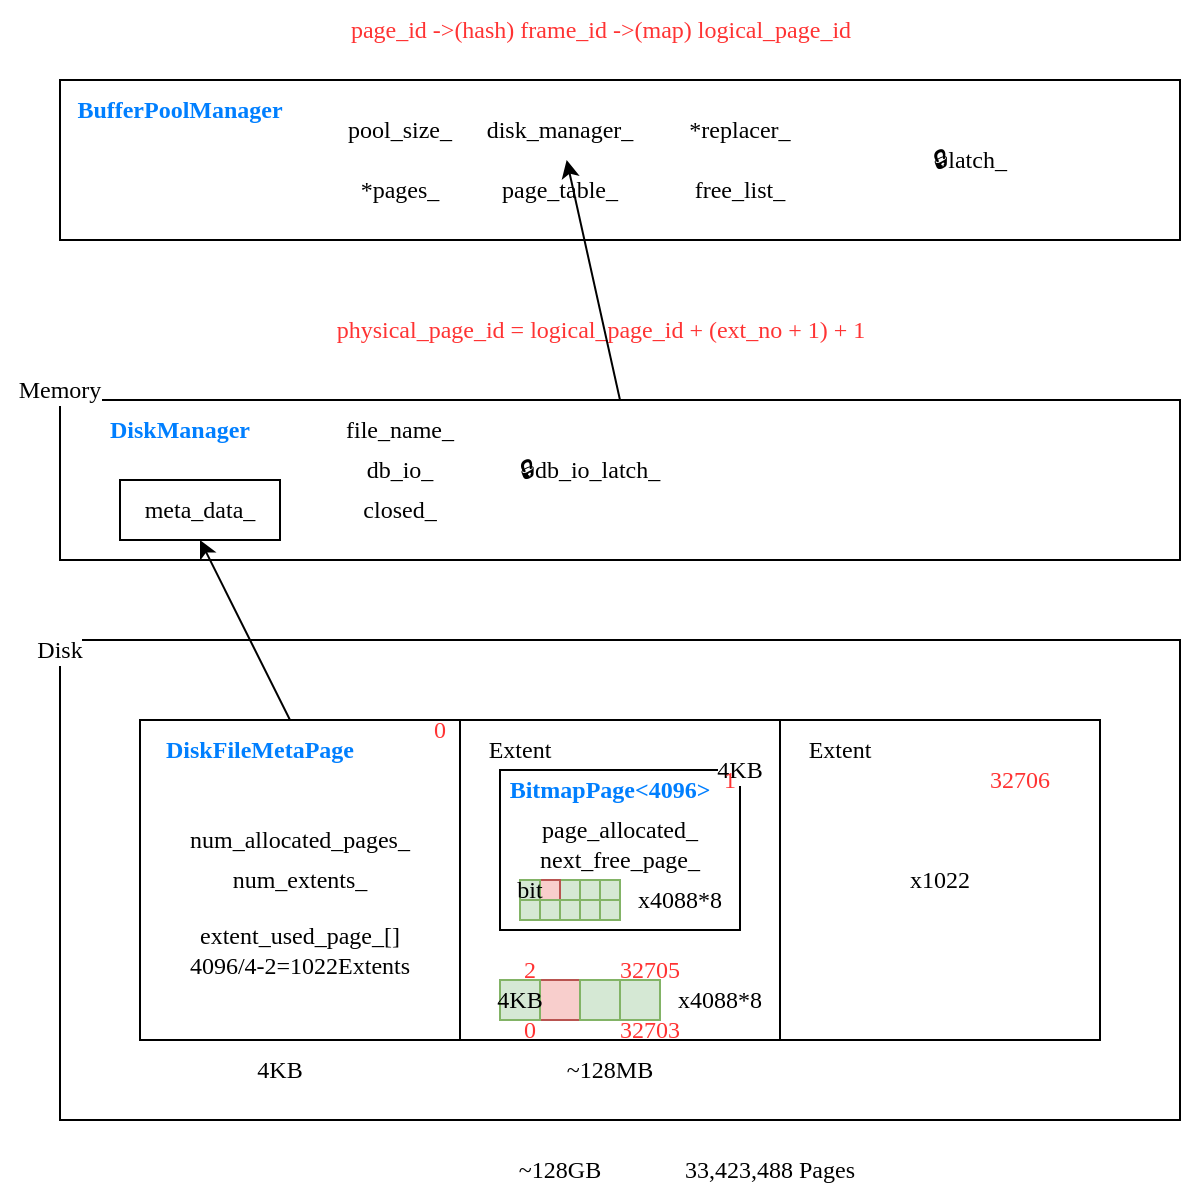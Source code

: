 <mxfile version="24.1.0" type="device">
  <diagram name="Page-1" id="0_W48GVzdCx1-el_yckO">
    <mxGraphModel dx="1177" dy="1776" grid="1" gridSize="10" guides="1" tooltips="1" connect="1" arrows="1" fold="1" page="1" pageScale="1" pageWidth="850" pageHeight="1100" math="0" shadow="0">
      <root>
        <mxCell id="0" />
        <mxCell id="1" parent="0" />
        <mxCell id="WGHWqVyYg-gQo-DfAQsf-60" value="" style="rounded=0;whiteSpace=wrap;html=1;fontFamily=LXGW WenKai;" parent="1" vertex="1">
          <mxGeometry x="160" y="200" width="560" height="240" as="geometry" />
        </mxCell>
        <mxCell id="WGHWqVyYg-gQo-DfAQsf-1" value="" style="rounded=0;whiteSpace=wrap;html=1;fontFamily=LXGW WenKai;" parent="1" vertex="1">
          <mxGeometry x="200" y="240" width="160" height="160" as="geometry" />
        </mxCell>
        <mxCell id="WGHWqVyYg-gQo-DfAQsf-2" value="DiskFileMetaPage" style="text;html=1;align=center;verticalAlign=middle;whiteSpace=wrap;rounded=0;fontColor=#007FFF;fontStyle=1;fontFamily=LXGW WenKai;" parent="1" vertex="1">
          <mxGeometry x="230" y="240" width="60" height="30" as="geometry" />
        </mxCell>
        <mxCell id="WGHWqVyYg-gQo-DfAQsf-4" value="num_allocated_pages_" style="text;html=1;align=center;verticalAlign=middle;whiteSpace=wrap;rounded=0;fontFamily=LXGW WenKai;" parent="1" vertex="1">
          <mxGeometry x="250" y="285" width="60" height="30" as="geometry" />
        </mxCell>
        <mxCell id="WGHWqVyYg-gQo-DfAQsf-5" value="num_extents_" style="text;html=1;align=center;verticalAlign=middle;whiteSpace=wrap;rounded=0;fontFamily=LXGW WenKai;" parent="1" vertex="1">
          <mxGeometry x="250" y="305" width="60" height="30" as="geometry" />
        </mxCell>
        <mxCell id="WGHWqVyYg-gQo-DfAQsf-6" value="extent_used_page_[]&lt;div&gt;4096/4-2=1022Extents&lt;/div&gt;" style="text;html=1;align=center;verticalAlign=middle;whiteSpace=wrap;rounded=0;fontFamily=LXGW WenKai;" parent="1" vertex="1">
          <mxGeometry x="205" y="340" width="150" height="30" as="geometry" />
        </mxCell>
        <mxCell id="WGHWqVyYg-gQo-DfAQsf-7" value="" style="rounded=0;whiteSpace=wrap;html=1;fontFamily=LXGW WenKai;" parent="1" vertex="1">
          <mxGeometry x="360" y="240" width="160" height="160" as="geometry" />
        </mxCell>
        <mxCell id="WGHWqVyYg-gQo-DfAQsf-8" value="" style="rounded=0;whiteSpace=wrap;html=1;fontFamily=LXGW WenKai;" parent="1" vertex="1">
          <mxGeometry x="380" y="265" width="120" height="80" as="geometry" />
        </mxCell>
        <mxCell id="WGHWqVyYg-gQo-DfAQsf-9" value="Extent" style="text;html=1;align=center;verticalAlign=middle;whiteSpace=wrap;rounded=0;fontFamily=LXGW WenKai;" parent="1" vertex="1">
          <mxGeometry x="360" y="240" width="60" height="30" as="geometry" />
        </mxCell>
        <mxCell id="WGHWqVyYg-gQo-DfAQsf-11" value="" style="rounded=0;whiteSpace=wrap;html=1;fillColor=#f8cecc;strokeColor=#b85450;fontFamily=LXGW WenKai;" parent="1" vertex="1">
          <mxGeometry x="400" y="370" width="20" height="20" as="geometry" />
        </mxCell>
        <mxCell id="WGHWqVyYg-gQo-DfAQsf-13" value="BitmapPage&amp;lt;4096&amp;gt;" style="text;html=1;align=center;verticalAlign=middle;whiteSpace=wrap;rounded=0;fontColor=#007FFF;fontStyle=1;fontFamily=LXGW WenKai;" parent="1" vertex="1">
          <mxGeometry x="405" y="260" width="60" height="30" as="geometry" />
        </mxCell>
        <mxCell id="WGHWqVyYg-gQo-DfAQsf-14" value="" style="rounded=0;whiteSpace=wrap;html=1;fillColor=#d5e8d4;strokeColor=#82b366;fontFamily=LXGW WenKai;" parent="1" vertex="1">
          <mxGeometry x="410" y="320" width="10" height="10" as="geometry" />
        </mxCell>
        <mxCell id="WGHWqVyYg-gQo-DfAQsf-15" value="" style="rounded=0;whiteSpace=wrap;html=1;fillColor=#d5e8d4;strokeColor=#82b366;fontFamily=LXGW WenKai;" parent="1" vertex="1">
          <mxGeometry x="420" y="320" width="10" height="10" as="geometry" />
        </mxCell>
        <mxCell id="WGHWqVyYg-gQo-DfAQsf-16" value="" style="rounded=0;whiteSpace=wrap;html=1;fillColor=#d5e8d4;strokeColor=#82b366;fontFamily=LXGW WenKai;" parent="1" vertex="1">
          <mxGeometry x="430" y="320" width="10" height="10" as="geometry" />
        </mxCell>
        <mxCell id="WGHWqVyYg-gQo-DfAQsf-18" value="" style="rounded=0;whiteSpace=wrap;html=1;fillColor=#d5e8d4;strokeColor=#82b366;fontFamily=LXGW WenKai;" parent="1" vertex="1">
          <mxGeometry x="410" y="330" width="10" height="10" as="geometry" />
        </mxCell>
        <mxCell id="WGHWqVyYg-gQo-DfAQsf-19" value="" style="rounded=0;whiteSpace=wrap;html=1;fillColor=#d5e8d4;strokeColor=#82b366;fontFamily=LXGW WenKai;" parent="1" vertex="1">
          <mxGeometry x="420" y="330" width="10" height="10" as="geometry" />
        </mxCell>
        <mxCell id="WGHWqVyYg-gQo-DfAQsf-20" value="" style="rounded=0;whiteSpace=wrap;html=1;fillColor=#d5e8d4;strokeColor=#82b366;fontFamily=LXGW WenKai;" parent="1" vertex="1">
          <mxGeometry x="430" y="330" width="10" height="10" as="geometry" />
        </mxCell>
        <mxCell id="WGHWqVyYg-gQo-DfAQsf-42" value="" style="rounded=0;whiteSpace=wrap;html=1;fillColor=#f8cecc;strokeColor=#b85450;fontFamily=LXGW WenKai;" parent="1" vertex="1">
          <mxGeometry x="400" y="320" width="10" height="10" as="geometry" />
        </mxCell>
        <mxCell id="WGHWqVyYg-gQo-DfAQsf-43" value="" style="rounded=0;whiteSpace=wrap;html=1;fillColor=#d5e8d4;strokeColor=#82b366;fontFamily=LXGW WenKai;" parent="1" vertex="1">
          <mxGeometry x="400" y="330" width="10" height="10" as="geometry" />
        </mxCell>
        <mxCell id="WGHWqVyYg-gQo-DfAQsf-46" value="bit" style="rounded=0;whiteSpace=wrap;html=1;fillColor=#d5e8d4;strokeColor=#82b366;fontFamily=LXGW WenKai;" parent="1" vertex="1">
          <mxGeometry x="390" y="320" width="10" height="10" as="geometry" />
        </mxCell>
        <mxCell id="WGHWqVyYg-gQo-DfAQsf-47" value="" style="rounded=0;whiteSpace=wrap;html=1;fillColor=#d5e8d4;strokeColor=#82b366;fontFamily=LXGW WenKai;" parent="1" vertex="1">
          <mxGeometry x="390" y="330" width="10" height="10" as="geometry" />
        </mxCell>
        <mxCell id="WGHWqVyYg-gQo-DfAQsf-50" value="" style="rounded=0;whiteSpace=wrap;html=1;fillColor=#d5e8d4;strokeColor=#82b366;fontFamily=LXGW WenKai;" parent="1" vertex="1">
          <mxGeometry x="420" y="370" width="20" height="20" as="geometry" />
        </mxCell>
        <mxCell id="WGHWqVyYg-gQo-DfAQsf-51" value="x4088*8" style="text;html=1;align=center;verticalAlign=middle;whiteSpace=wrap;rounded=0;fontFamily=LXGW WenKai;" parent="1" vertex="1">
          <mxGeometry x="440" y="315" width="60" height="30" as="geometry" />
        </mxCell>
        <mxCell id="WGHWqVyYg-gQo-DfAQsf-52" value="" style="rounded=0;whiteSpace=wrap;html=1;fillColor=#d5e8d4;strokeColor=#82b366;fontFamily=LXGW WenKai;" parent="1" vertex="1">
          <mxGeometry x="440" y="370" width="20" height="20" as="geometry" />
        </mxCell>
        <mxCell id="WGHWqVyYg-gQo-DfAQsf-53" value="x4088*8" style="text;html=1;align=center;verticalAlign=middle;whiteSpace=wrap;rounded=0;fontFamily=LXGW WenKai;" parent="1" vertex="1">
          <mxGeometry x="460" y="365" width="60" height="30" as="geometry" />
        </mxCell>
        <mxCell id="WGHWqVyYg-gQo-DfAQsf-54" value="page_allocated_" style="text;html=1;align=center;verticalAlign=middle;whiteSpace=wrap;rounded=0;fontFamily=LXGW WenKai;" parent="1" vertex="1">
          <mxGeometry x="410" y="280" width="60" height="30" as="geometry" />
        </mxCell>
        <mxCell id="WGHWqVyYg-gQo-DfAQsf-55" value="next_free_page_" style="text;html=1;align=center;verticalAlign=middle;whiteSpace=wrap;rounded=0;fontFamily=LXGW WenKai;" parent="1" vertex="1">
          <mxGeometry x="410" y="295" width="60" height="30" as="geometry" />
        </mxCell>
        <mxCell id="WGHWqVyYg-gQo-DfAQsf-10" value="4KB" style="rounded=0;whiteSpace=wrap;html=1;fillColor=#d5e8d4;strokeColor=#82b366;fontFamily=LXGW WenKai;" parent="1" vertex="1">
          <mxGeometry x="380" y="370" width="20" height="20" as="geometry" />
        </mxCell>
        <mxCell id="WGHWqVyYg-gQo-DfAQsf-56" value="4KB" style="text;html=1;align=center;verticalAlign=middle;whiteSpace=wrap;rounded=0;fontFamily=LXGW WenKai;" parent="1" vertex="1">
          <mxGeometry x="240" y="400" width="60" height="30" as="geometry" />
        </mxCell>
        <mxCell id="WGHWqVyYg-gQo-DfAQsf-57" value="4KB" style="text;html=1;align=center;verticalAlign=middle;whiteSpace=wrap;rounded=0;labelBackgroundColor=default;fontFamily=LXGW WenKai;" parent="1" vertex="1">
          <mxGeometry x="470" y="250" width="60" height="30" as="geometry" />
        </mxCell>
        <mxCell id="WGHWqVyYg-gQo-DfAQsf-58" value="~128MB" style="text;html=1;align=center;verticalAlign=middle;whiteSpace=wrap;rounded=0;labelBackgroundColor=none;fontFamily=LXGW WenKai;" parent="1" vertex="1">
          <mxGeometry x="405" y="400" width="60" height="30" as="geometry" />
        </mxCell>
        <mxCell id="WGHWqVyYg-gQo-DfAQsf-59" value="~128GB" style="text;html=1;align=center;verticalAlign=middle;whiteSpace=wrap;rounded=0;labelBackgroundColor=none;fontFamily=LXGW WenKai;" parent="1" vertex="1">
          <mxGeometry x="380" y="450" width="60" height="30" as="geometry" />
        </mxCell>
        <mxCell id="WGHWqVyYg-gQo-DfAQsf-62" value="" style="rounded=0;whiteSpace=wrap;html=1;fontFamily=LXGW WenKai;" parent="1" vertex="1">
          <mxGeometry x="520" y="240" width="160" height="160" as="geometry" />
        </mxCell>
        <mxCell id="WGHWqVyYg-gQo-DfAQsf-61" value="x1022" style="text;html=1;align=center;verticalAlign=middle;whiteSpace=wrap;rounded=0;fontFamily=LXGW WenKai;" parent="1" vertex="1">
          <mxGeometry x="570" y="305" width="60" height="30" as="geometry" />
        </mxCell>
        <mxCell id="WGHWqVyYg-gQo-DfAQsf-65" value="Extent" style="text;html=1;align=center;verticalAlign=middle;whiteSpace=wrap;rounded=0;fontFamily=LXGW WenKai;" parent="1" vertex="1">
          <mxGeometry x="520" y="240" width="60" height="30" as="geometry" />
        </mxCell>
        <mxCell id="WGHWqVyYg-gQo-DfAQsf-66" value="33,423,488 Pages" style="text;html=1;align=center;verticalAlign=middle;whiteSpace=wrap;rounded=0;fontFamily=LXGW WenKai;" parent="1" vertex="1">
          <mxGeometry x="430" y="450" width="170" height="30" as="geometry" />
        </mxCell>
        <mxCell id="WGHWqVyYg-gQo-DfAQsf-67" value="" style="rounded=0;whiteSpace=wrap;html=1;fontFamily=LXGW WenKai;" parent="1" vertex="1">
          <mxGeometry x="160" y="80" width="560" height="80" as="geometry" />
        </mxCell>
        <mxCell id="WGHWqVyYg-gQo-DfAQsf-68" value="DiskManager" style="text;html=1;align=center;verticalAlign=middle;whiteSpace=wrap;rounded=0;fontColor=#007FFF;fontStyle=1;fontFamily=LXGW WenKai;" parent="1" vertex="1">
          <mxGeometry x="190" y="80" width="60" height="30" as="geometry" />
        </mxCell>
        <mxCell id="WGHWqVyYg-gQo-DfAQsf-71" value="meta_data_" style="rounded=0;whiteSpace=wrap;html=1;fontFamily=LXGW WenKai;" parent="1" vertex="1">
          <mxGeometry x="190" y="120" width="80" height="30" as="geometry" />
        </mxCell>
        <mxCell id="WGHWqVyYg-gQo-DfAQsf-72" value="" style="endArrow=classic;html=1;rounded=0;entryX=0.5;entryY=1;entryDx=0;entryDy=0;exitX=0.75;exitY=0;exitDx=0;exitDy=0;fontFamily=LXGW WenKai;" parent="1" source="WGHWqVyYg-gQo-DfAQsf-2" target="WGHWqVyYg-gQo-DfAQsf-71" edge="1">
          <mxGeometry width="50" height="50" relative="1" as="geometry">
            <mxPoint x="240" y="220" as="sourcePoint" />
            <mxPoint x="290" y="170" as="targetPoint" />
          </mxGeometry>
        </mxCell>
        <mxCell id="WGHWqVyYg-gQo-DfAQsf-73" value="Disk" style="text;html=1;align=center;verticalAlign=middle;whiteSpace=wrap;rounded=0;labelBackgroundColor=default;fontFamily=LXGW WenKai;" parent="1" vertex="1">
          <mxGeometry x="130" y="190" width="60" height="30" as="geometry" />
        </mxCell>
        <mxCell id="WGHWqVyYg-gQo-DfAQsf-77" value="Memory" style="text;html=1;align=center;verticalAlign=middle;whiteSpace=wrap;rounded=0;labelBackgroundColor=default;fontFamily=LXGW WenKai;" parent="1" vertex="1">
          <mxGeometry x="130" y="60" width="60" height="30" as="geometry" />
        </mxCell>
        <mxCell id="WGHWqVyYg-gQo-DfAQsf-79" value="file_name_" style="text;html=1;align=center;verticalAlign=middle;whiteSpace=wrap;rounded=0;fontFamily=LXGW WenKai;" parent="1" vertex="1">
          <mxGeometry x="300" y="80" width="60" height="30" as="geometry" />
        </mxCell>
        <mxCell id="WGHWqVyYg-gQo-DfAQsf-80" value="db_io_" style="text;html=1;align=center;verticalAlign=middle;whiteSpace=wrap;rounded=0;fontFamily=LXGW WenKai;" parent="1" vertex="1">
          <mxGeometry x="300" y="100" width="60" height="30" as="geometry" />
        </mxCell>
        <mxCell id="WGHWqVyYg-gQo-DfAQsf-81" value="closed_" style="text;html=1;align=center;verticalAlign=middle;whiteSpace=wrap;rounded=0;fontFamily=LXGW WenKai;" parent="1" vertex="1">
          <mxGeometry x="300" y="120" width="60" height="30" as="geometry" />
        </mxCell>
        <mxCell id="WGHWqVyYg-gQo-DfAQsf-82" value="🔒db_io_latch_" style="text;html=1;align=center;verticalAlign=middle;whiteSpace=wrap;rounded=0;fontFamily=LXGW WenKai;" parent="1" vertex="1">
          <mxGeometry x="370" y="100" width="110" height="30" as="geometry" />
        </mxCell>
        <mxCell id="WGHWqVyYg-gQo-DfAQsf-83" value="physical_page_id = logical_page_id + (ext_no + 1) + 1" style="text;html=1;align=center;verticalAlign=middle;whiteSpace=wrap;rounded=0;fontColor=#FF3333;fontFamily=LXGW WenKai;" parent="1" vertex="1">
          <mxGeometry x="267.5" y="30" width="325" height="30" as="geometry" />
        </mxCell>
        <mxCell id="WGHWqVyYg-gQo-DfAQsf-84" value="" style="rounded=0;whiteSpace=wrap;html=1;fontFamily=LXGW WenKai;" parent="1" vertex="1">
          <mxGeometry x="160" y="-80" width="560" height="80" as="geometry" />
        </mxCell>
        <mxCell id="WGHWqVyYg-gQo-DfAQsf-85" value="BufferPoolManager" style="text;html=1;align=center;verticalAlign=middle;whiteSpace=wrap;rounded=0;fontColor=#007FFF;fontStyle=1;fontFamily=LXGW WenKai;" parent="1" vertex="1">
          <mxGeometry x="190" y="-80" width="60" height="30" as="geometry" />
        </mxCell>
        <mxCell id="WGHWqVyYg-gQo-DfAQsf-86" value="pool_size_" style="text;html=1;align=center;verticalAlign=middle;whiteSpace=wrap;rounded=0;fontFamily=LXGW WenKai;" parent="1" vertex="1">
          <mxGeometry x="300" y="-70" width="60" height="30" as="geometry" />
        </mxCell>
        <mxCell id="WGHWqVyYg-gQo-DfAQsf-87" value="*pages_" style="text;html=1;align=center;verticalAlign=middle;whiteSpace=wrap;rounded=0;fontFamily=LXGW WenKai;" parent="1" vertex="1">
          <mxGeometry x="300" y="-40" width="60" height="30" as="geometry" />
        </mxCell>
        <mxCell id="WGHWqVyYg-gQo-DfAQsf-89" value="disk_manager_" style="text;html=1;align=center;verticalAlign=middle;whiteSpace=wrap;rounded=0;fontFamily=LXGW WenKai;" parent="1" vertex="1">
          <mxGeometry x="380" y="-70" width="60" height="30" as="geometry" />
        </mxCell>
        <mxCell id="WGHWqVyYg-gQo-DfAQsf-90" value="page_table_" style="text;html=1;align=center;verticalAlign=middle;whiteSpace=wrap;rounded=0;fontFamily=LXGW WenKai;" parent="1" vertex="1">
          <mxGeometry x="380" y="-40" width="60" height="30" as="geometry" />
        </mxCell>
        <mxCell id="WGHWqVyYg-gQo-DfAQsf-91" value="" style="endArrow=classic;html=1;rounded=0;exitX=0.5;exitY=0;exitDx=0;exitDy=0;fontFamily=LXGW WenKai;" parent="1" source="WGHWqVyYg-gQo-DfAQsf-67" target="WGHWqVyYg-gQo-DfAQsf-89" edge="1">
          <mxGeometry width="50" height="50" relative="1" as="geometry">
            <mxPoint x="285" y="250" as="sourcePoint" />
            <mxPoint x="240" y="160" as="targetPoint" />
          </mxGeometry>
        </mxCell>
        <mxCell id="WGHWqVyYg-gQo-DfAQsf-92" value="page_id -&amp;gt;(hash) frame_id -&amp;gt;(map) logical_page_id" style="text;html=1;align=center;verticalAlign=middle;whiteSpace=wrap;rounded=0;fontColor=#FF3333;fontFamily=LXGW WenKai;" parent="1" vertex="1">
          <mxGeometry x="267.5" y="-120" width="325" height="30" as="geometry" />
        </mxCell>
        <mxCell id="WGHWqVyYg-gQo-DfAQsf-93" value="*replacer_" style="text;html=1;align=center;verticalAlign=middle;whiteSpace=wrap;rounded=0;fontFamily=LXGW WenKai;" parent="1" vertex="1">
          <mxGeometry x="470" y="-70" width="60" height="30" as="geometry" />
        </mxCell>
        <mxCell id="WGHWqVyYg-gQo-DfAQsf-94" value="free_list_" style="text;html=1;align=center;verticalAlign=middle;whiteSpace=wrap;rounded=0;fontFamily=LXGW WenKai;" parent="1" vertex="1">
          <mxGeometry x="470" y="-40" width="60" height="30" as="geometry" />
        </mxCell>
        <mxCell id="WGHWqVyYg-gQo-DfAQsf-95" value="🔒latch_" style="text;html=1;align=center;verticalAlign=middle;whiteSpace=wrap;rounded=0;fontFamily=LXGW WenKai;" parent="1" vertex="1">
          <mxGeometry x="560" y="-55" width="110" height="30" as="geometry" />
        </mxCell>
        <mxCell id="H279cULPV8Rv8aNAYp1u-1" value="0" style="text;html=1;align=center;verticalAlign=middle;whiteSpace=wrap;rounded=0;fontColor=#FF3333;fontFamily=LXGW WenKai;" parent="1" vertex="1">
          <mxGeometry x="320" y="230" width="60" height="30" as="geometry" />
        </mxCell>
        <mxCell id="H279cULPV8Rv8aNAYp1u-2" value="1" style="text;html=1;align=center;verticalAlign=middle;whiteSpace=wrap;rounded=0;fontColor=#FF3333;fontFamily=LXGW WenKai;" parent="1" vertex="1">
          <mxGeometry x="465" y="255" width="60" height="30" as="geometry" />
        </mxCell>
        <mxCell id="H279cULPV8Rv8aNAYp1u-3" value="2" style="text;html=1;align=center;verticalAlign=middle;whiteSpace=wrap;rounded=0;fontColor=#FF3333;fontFamily=LXGW WenKai;" parent="1" vertex="1">
          <mxGeometry x="365" y="350" width="60" height="30" as="geometry" />
        </mxCell>
        <mxCell id="H279cULPV8Rv8aNAYp1u-4" value="0" style="text;html=1;align=center;verticalAlign=middle;whiteSpace=wrap;rounded=0;fontColor=#FF3333;fontFamily=LXGW WenKai;" parent="1" vertex="1">
          <mxGeometry x="365" y="380" width="60" height="30" as="geometry" />
        </mxCell>
        <mxCell id="H279cULPV8Rv8aNAYp1u-5" value="32703" style="text;html=1;align=center;verticalAlign=middle;whiteSpace=wrap;rounded=0;fontColor=#FF3333;fontFamily=LXGW WenKai;" parent="1" vertex="1">
          <mxGeometry x="425" y="380" width="60" height="30" as="geometry" />
        </mxCell>
        <mxCell id="H279cULPV8Rv8aNAYp1u-6" value="32705" style="text;html=1;align=center;verticalAlign=middle;whiteSpace=wrap;rounded=0;fontColor=#FF3333;fontFamily=LXGW WenKai;" parent="1" vertex="1">
          <mxGeometry x="425" y="350" width="60" height="30" as="geometry" />
        </mxCell>
        <mxCell id="H279cULPV8Rv8aNAYp1u-7" value="32706" style="text;html=1;align=center;verticalAlign=middle;whiteSpace=wrap;rounded=0;fontColor=#FF3333;fontFamily=LXGW WenKai;" parent="1" vertex="1">
          <mxGeometry x="610" y="255" width="60" height="30" as="geometry" />
        </mxCell>
      </root>
    </mxGraphModel>
  </diagram>
</mxfile>

